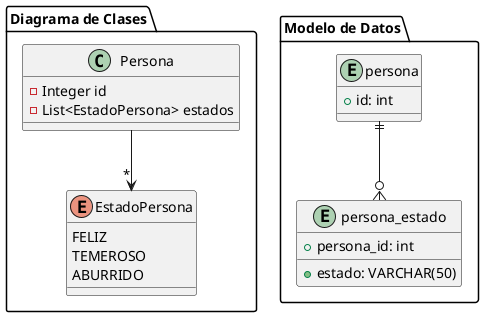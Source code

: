 @startuml

package "Diagrama de Clases" {
    class Persona {
        - Integer id
        - List<EstadoPersona> estados
    }

    enum EstadoPersona {
        FELIZ
        TEMEROSO
        ABURRIDO
    }

    Persona -->"*" EstadoPersona
}

package "Modelo de Datos" {
    entity "persona" as Persona {
        +id: int
    }

    entity "persona_estado" as PersonaEstado {
        +persona_id: int
        +estado: VARCHAR(50)
    }

    Persona ||--o{ PersonaEstado
}

@enduml
